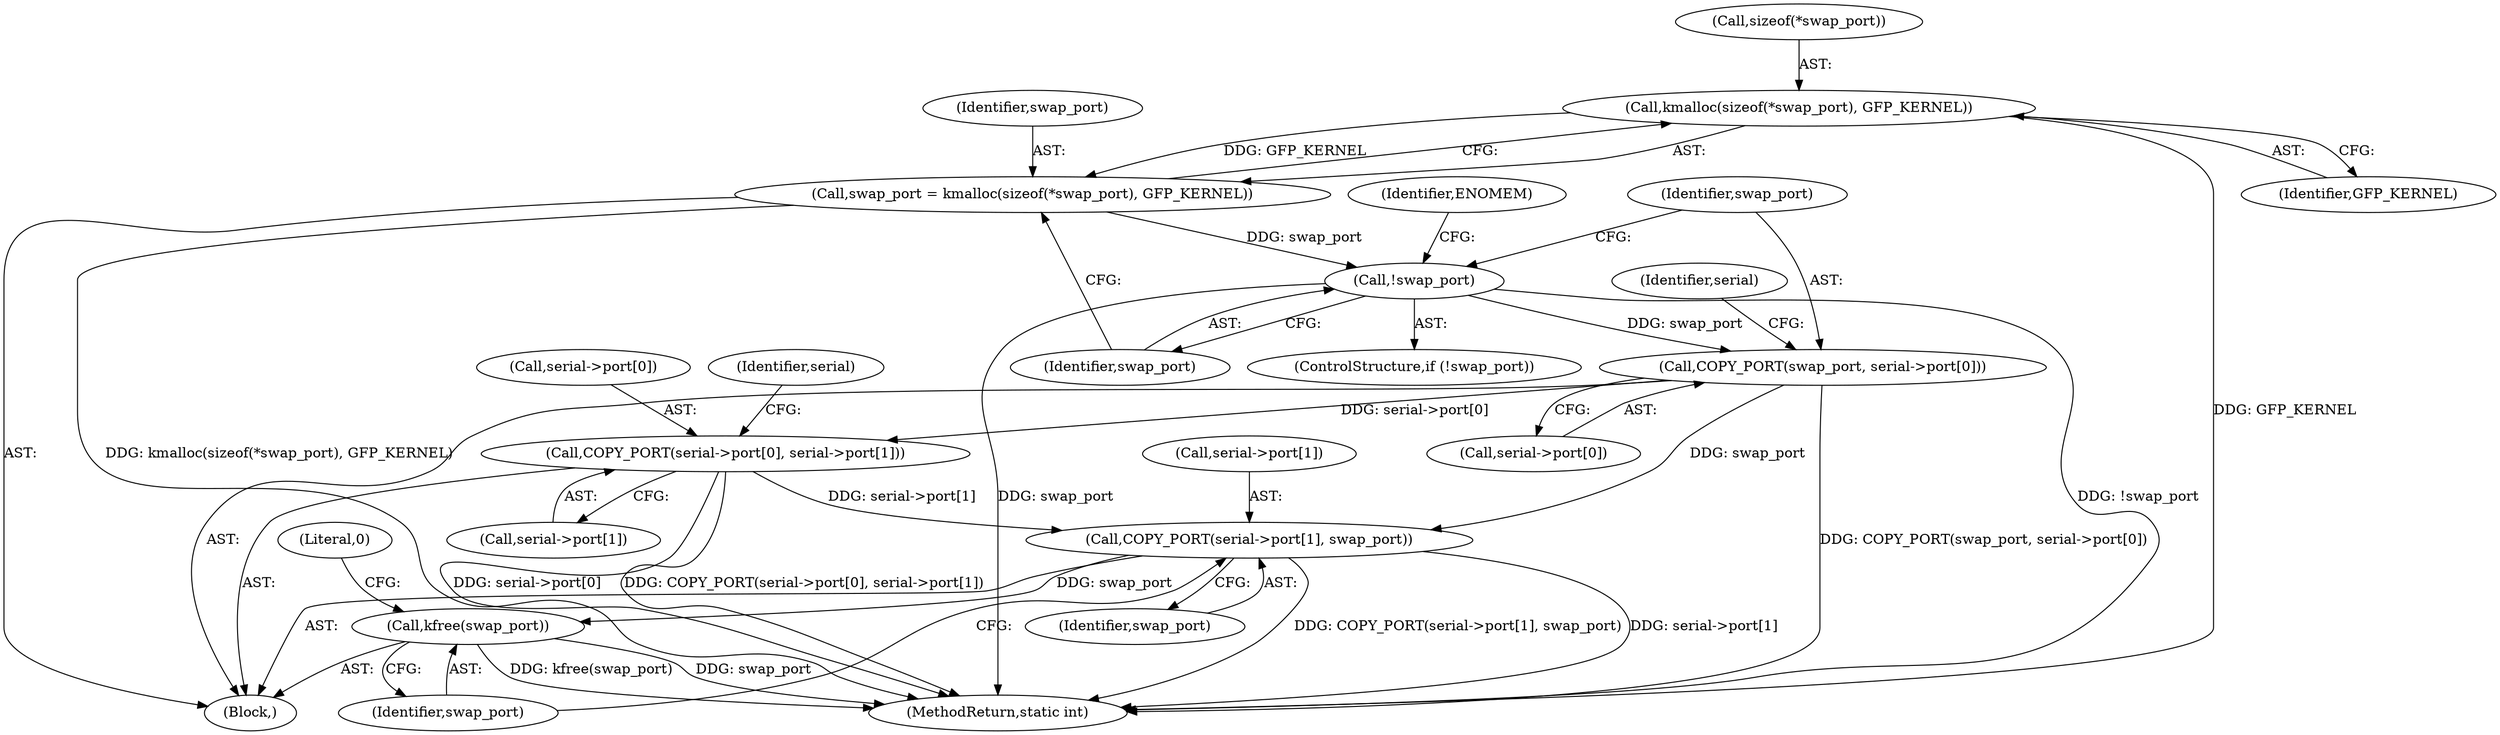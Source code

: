 digraph "0_linux_cac9b50b0d75a1d50d6c056ff65c005f3224c8e0@API" {
"1000267" [label="(Call,kmalloc(sizeof(*swap_port), GFP_KERNEL))"];
"1000265" [label="(Call,swap_port = kmalloc(sizeof(*swap_port), GFP_KERNEL))"];
"1000273" [label="(Call,!swap_port)"];
"1000278" [label="(Call,COPY_PORT(swap_port, serial->port[0]))"];
"1000285" [label="(Call,COPY_PORT(serial->port[0], serial->port[1]))"];
"1000296" [label="(Call,COPY_PORT(serial->port[1], swap_port))"];
"1000303" [label="(Call,kfree(swap_port))"];
"1000306" [label="(Literal,0)"];
"1000104" [label="(Block,)"];
"1000277" [label="(Identifier,ENOMEM)"];
"1000288" [label="(Identifier,serial)"];
"1000296" [label="(Call,COPY_PORT(serial->port[1], swap_port))"];
"1000274" [label="(Identifier,swap_port)"];
"1000291" [label="(Call,serial->port[1])"];
"1000299" [label="(Identifier,serial)"];
"1000268" [label="(Call,sizeof(*swap_port))"];
"1000265" [label="(Call,swap_port = kmalloc(sizeof(*swap_port), GFP_KERNEL))"];
"1000303" [label="(Call,kfree(swap_port))"];
"1000266" [label="(Identifier,swap_port)"];
"1000271" [label="(Identifier,GFP_KERNEL)"];
"1000304" [label="(Identifier,swap_port)"];
"1000286" [label="(Call,serial->port[0])"];
"1000280" [label="(Call,serial->port[0])"];
"1000273" [label="(Call,!swap_port)"];
"1000307" [label="(MethodReturn,static int)"];
"1000267" [label="(Call,kmalloc(sizeof(*swap_port), GFP_KERNEL))"];
"1000285" [label="(Call,COPY_PORT(serial->port[0], serial->port[1]))"];
"1000302" [label="(Identifier,swap_port)"];
"1000297" [label="(Call,serial->port[1])"];
"1000272" [label="(ControlStructure,if (!swap_port))"];
"1000278" [label="(Call,COPY_PORT(swap_port, serial->port[0]))"];
"1000279" [label="(Identifier,swap_port)"];
"1000267" -> "1000265"  [label="AST: "];
"1000267" -> "1000271"  [label="CFG: "];
"1000268" -> "1000267"  [label="AST: "];
"1000271" -> "1000267"  [label="AST: "];
"1000265" -> "1000267"  [label="CFG: "];
"1000267" -> "1000307"  [label="DDG: GFP_KERNEL"];
"1000267" -> "1000265"  [label="DDG: GFP_KERNEL"];
"1000265" -> "1000104"  [label="AST: "];
"1000266" -> "1000265"  [label="AST: "];
"1000274" -> "1000265"  [label="CFG: "];
"1000265" -> "1000307"  [label="DDG: kmalloc(sizeof(*swap_port), GFP_KERNEL)"];
"1000265" -> "1000273"  [label="DDG: swap_port"];
"1000273" -> "1000272"  [label="AST: "];
"1000273" -> "1000274"  [label="CFG: "];
"1000274" -> "1000273"  [label="AST: "];
"1000277" -> "1000273"  [label="CFG: "];
"1000279" -> "1000273"  [label="CFG: "];
"1000273" -> "1000307"  [label="DDG: swap_port"];
"1000273" -> "1000307"  [label="DDG: !swap_port"];
"1000273" -> "1000278"  [label="DDG: swap_port"];
"1000278" -> "1000104"  [label="AST: "];
"1000278" -> "1000280"  [label="CFG: "];
"1000279" -> "1000278"  [label="AST: "];
"1000280" -> "1000278"  [label="AST: "];
"1000288" -> "1000278"  [label="CFG: "];
"1000278" -> "1000307"  [label="DDG: COPY_PORT(swap_port, serial->port[0])"];
"1000278" -> "1000285"  [label="DDG: serial->port[0]"];
"1000278" -> "1000296"  [label="DDG: swap_port"];
"1000285" -> "1000104"  [label="AST: "];
"1000285" -> "1000291"  [label="CFG: "];
"1000286" -> "1000285"  [label="AST: "];
"1000291" -> "1000285"  [label="AST: "];
"1000299" -> "1000285"  [label="CFG: "];
"1000285" -> "1000307"  [label="DDG: serial->port[0]"];
"1000285" -> "1000307"  [label="DDG: COPY_PORT(serial->port[0], serial->port[1])"];
"1000285" -> "1000296"  [label="DDG: serial->port[1]"];
"1000296" -> "1000104"  [label="AST: "];
"1000296" -> "1000302"  [label="CFG: "];
"1000297" -> "1000296"  [label="AST: "];
"1000302" -> "1000296"  [label="AST: "];
"1000304" -> "1000296"  [label="CFG: "];
"1000296" -> "1000307"  [label="DDG: COPY_PORT(serial->port[1], swap_port)"];
"1000296" -> "1000307"  [label="DDG: serial->port[1]"];
"1000296" -> "1000303"  [label="DDG: swap_port"];
"1000303" -> "1000104"  [label="AST: "];
"1000303" -> "1000304"  [label="CFG: "];
"1000304" -> "1000303"  [label="AST: "];
"1000306" -> "1000303"  [label="CFG: "];
"1000303" -> "1000307"  [label="DDG: kfree(swap_port)"];
"1000303" -> "1000307"  [label="DDG: swap_port"];
}
